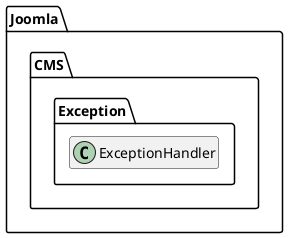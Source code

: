 @startuml
set namespaceSeparator \\
hide members
hide << alias >> circle

class Joomla\\CMS\\Exception\\ExceptionHandler
@enduml
